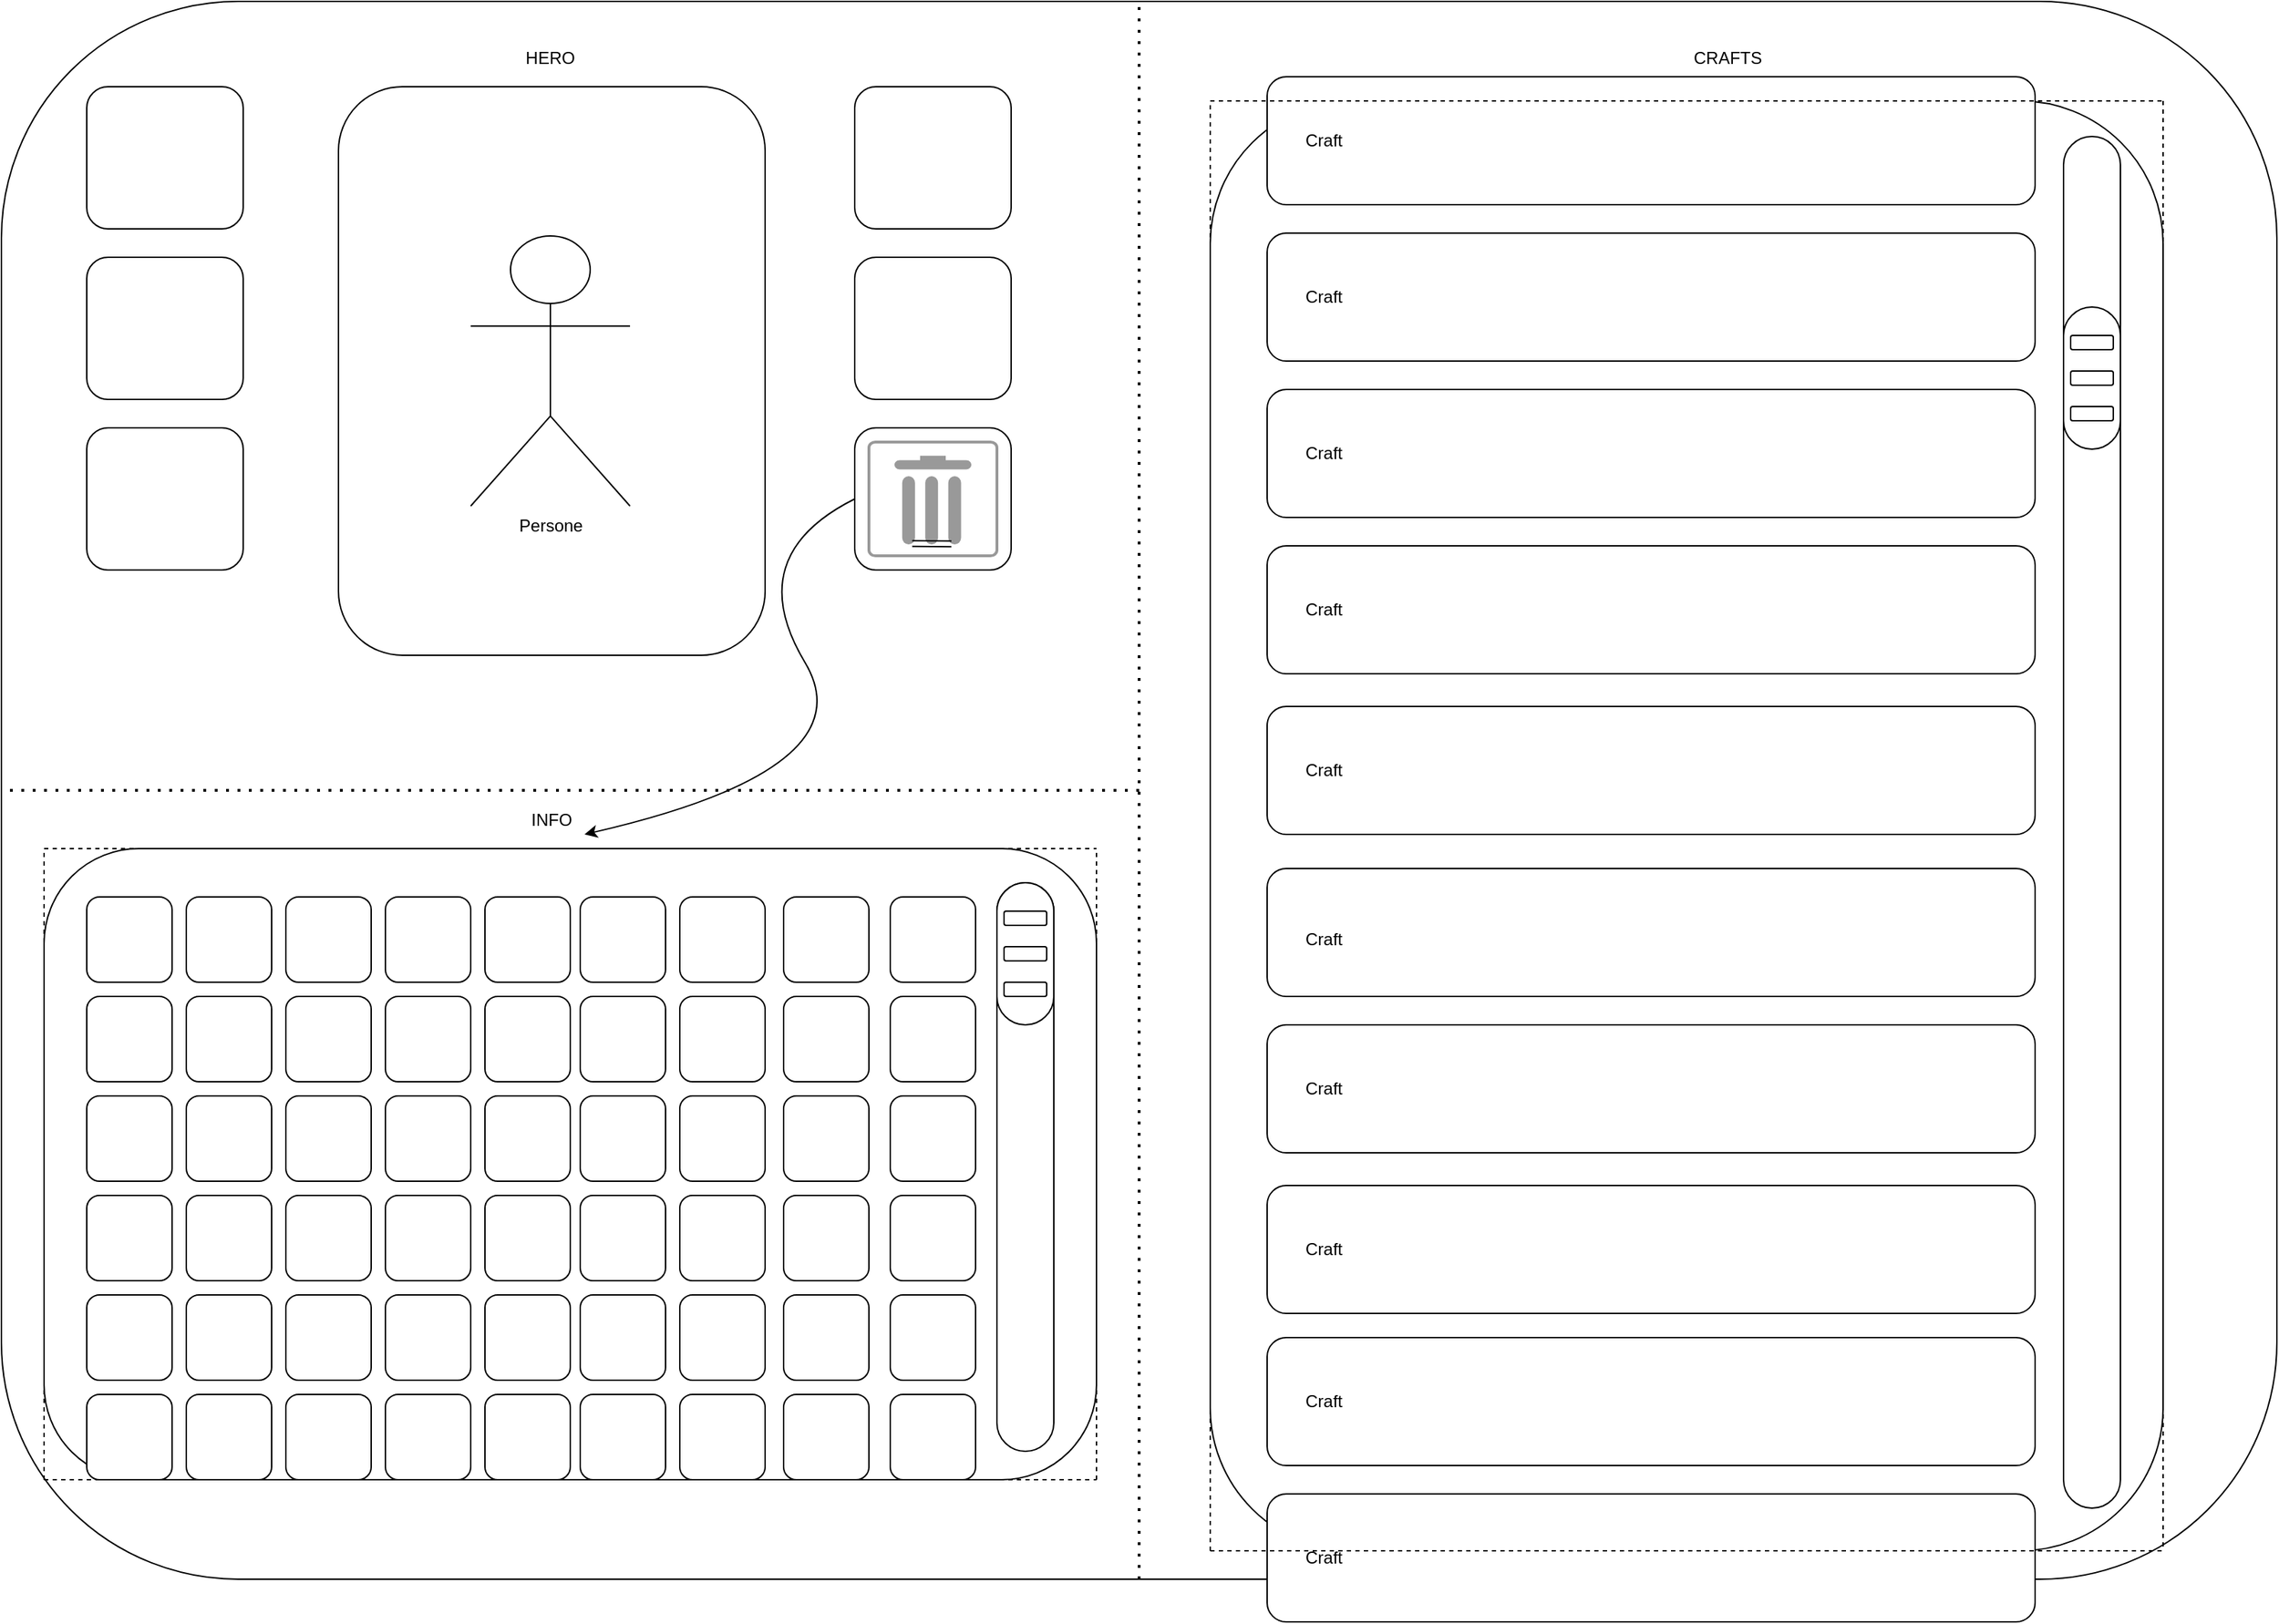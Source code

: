 <mxfile version="14.6.13" type="device"><diagram id="C5RBs43oDa-KdzZeNtuy" name="Page-1"><mxGraphModel dx="2797" dy="2417" grid="1" gridSize="10" guides="1" tooltips="1" connect="1" arrows="1" fold="1" page="1" pageScale="1" pageWidth="827" pageHeight="1169" math="0" shadow="0"><root><mxCell id="WIyWlLk6GJQsqaUBKTNV-0"/><mxCell id="WIyWlLk6GJQsqaUBKTNV-1" parent="WIyWlLk6GJQsqaUBKTNV-0"/><mxCell id="1b2RV-N5noB262CWPxJB-0" value="" style="rounded=1;whiteSpace=wrap;html=1;" parent="WIyWlLk6GJQsqaUBKTNV-1" vertex="1"><mxGeometry x="-800" y="-1160" width="1600" height="1110" as="geometry"/></mxCell><mxCell id="1b2RV-N5noB262CWPxJB-4" value="" style="endArrow=none;dashed=1;html=1;dashPattern=1 3;strokeWidth=2;entryX=0.5;entryY=0;entryDx=0;entryDy=0;exitX=0.5;exitY=1;exitDx=0;exitDy=0;" parent="WIyWlLk6GJQsqaUBKTNV-1" source="1b2RV-N5noB262CWPxJB-0" target="1b2RV-N5noB262CWPxJB-0" edge="1"><mxGeometry width="50" height="50" relative="1" as="geometry"><mxPoint x="90" y="-660" as="sourcePoint"/><mxPoint x="140" y="-710" as="targetPoint"/></mxGeometry></mxCell><mxCell id="1b2RV-N5noB262CWPxJB-9" value="" style="rounded=1;whiteSpace=wrap;html=1;" parent="WIyWlLk6GJQsqaUBKTNV-1" vertex="1"><mxGeometry x="-563" y="-1100" width="300" height="400" as="geometry"/></mxCell><mxCell id="1b2RV-N5noB262CWPxJB-10" value="" style="rounded=1;whiteSpace=wrap;html=1;" parent="WIyWlLk6GJQsqaUBKTNV-1" vertex="1"><mxGeometry x="-200" y="-1100" width="110" height="100" as="geometry"/></mxCell><mxCell id="1b2RV-N5noB262CWPxJB-11" value="" style="rounded=1;whiteSpace=wrap;html=1;" parent="WIyWlLk6GJQsqaUBKTNV-1" vertex="1"><mxGeometry x="-200" y="-980" width="110" height="100" as="geometry"/></mxCell><mxCell id="1b2RV-N5noB262CWPxJB-13" value="" style="rounded=1;whiteSpace=wrap;html=1;" parent="WIyWlLk6GJQsqaUBKTNV-1" vertex="1"><mxGeometry x="-740" y="-1100" width="110" height="100" as="geometry"/></mxCell><mxCell id="1b2RV-N5noB262CWPxJB-14" value="" style="rounded=1;whiteSpace=wrap;html=1;" parent="WIyWlLk6GJQsqaUBKTNV-1" vertex="1"><mxGeometry x="-740" y="-980" width="110" height="100" as="geometry"/></mxCell><mxCell id="1b2RV-N5noB262CWPxJB-15" value="" style="rounded=1;whiteSpace=wrap;html=1;" parent="WIyWlLk6GJQsqaUBKTNV-1" vertex="1"><mxGeometry x="-740" y="-860" width="110" height="100" as="geometry"/></mxCell><mxCell id="1b2RV-N5noB262CWPxJB-17" value="" style="rounded=1;whiteSpace=wrap;html=1;" parent="WIyWlLk6GJQsqaUBKTNV-1" vertex="1"><mxGeometry x="50" y="-1090" width="670" height="1020" as="geometry"/></mxCell><mxCell id="1b2RV-N5noB262CWPxJB-18" value="" style="endArrow=none;dashed=1;html=1;dashPattern=1 3;strokeWidth=2;entryX=0;entryY=0.5;entryDx=0;entryDy=0;" parent="WIyWlLk6GJQsqaUBKTNV-1" target="1b2RV-N5noB262CWPxJB-0" edge="1"><mxGeometry width="50" height="50" relative="1" as="geometry"><mxPoint y="-605" as="sourcePoint"/><mxPoint x="140" y="-710" as="targetPoint"/></mxGeometry></mxCell><mxCell id="1b2RV-N5noB262CWPxJB-21" value="" style="rounded=1;whiteSpace=wrap;html=1;arcSize=50;" parent="WIyWlLk6GJQsqaUBKTNV-1" vertex="1"><mxGeometry x="650" y="-1065" width="40" height="965" as="geometry"/></mxCell><mxCell id="1b2RV-N5noB262CWPxJB-24" value="" style="rounded=1;whiteSpace=wrap;html=1;" parent="WIyWlLk6GJQsqaUBKTNV-1" vertex="1"><mxGeometry x="90" y="-1107" width="540" height="90" as="geometry"/></mxCell><mxCell id="1b2RV-N5noB262CWPxJB-26" value="" style="rounded=1;whiteSpace=wrap;html=1;" parent="WIyWlLk6GJQsqaUBKTNV-1" vertex="1"><mxGeometry x="90" y="-997" width="540" height="90" as="geometry"/></mxCell><mxCell id="1b2RV-N5noB262CWPxJB-27" value="" style="rounded=1;whiteSpace=wrap;html=1;" parent="WIyWlLk6GJQsqaUBKTNV-1" vertex="1"><mxGeometry x="90" y="-887" width="540" height="90" as="geometry"/></mxCell><mxCell id="1b2RV-N5noB262CWPxJB-28" value="" style="rounded=1;whiteSpace=wrap;html=1;" parent="WIyWlLk6GJQsqaUBKTNV-1" vertex="1"><mxGeometry x="90" y="-777" width="540" height="90" as="geometry"/></mxCell><mxCell id="1b2RV-N5noB262CWPxJB-30" value="" style="endArrow=none;dashed=1;html=1;exitX=1;exitY=0;exitDx=0;exitDy=0;entryX=1;entryY=1;entryDx=0;entryDy=0;" parent="WIyWlLk6GJQsqaUBKTNV-1" source="1b2RV-N5noB262CWPxJB-17" target="1b2RV-N5noB262CWPxJB-17" edge="1"><mxGeometry width="50" height="50" relative="1" as="geometry"><mxPoint x="60" y="-680" as="sourcePoint"/><mxPoint x="720" y="-690" as="targetPoint"/></mxGeometry></mxCell><mxCell id="1b2RV-N5noB262CWPxJB-31" value="" style="endArrow=none;dashed=1;html=1;exitX=0;exitY=0;exitDx=0;exitDy=0;entryX=1;entryY=0;entryDx=0;entryDy=0;" parent="WIyWlLk6GJQsqaUBKTNV-1" source="1b2RV-N5noB262CWPxJB-17" target="1b2RV-N5noB262CWPxJB-17" edge="1"><mxGeometry width="50" height="50" relative="1" as="geometry"><mxPoint x="730" y="-1080" as="sourcePoint"/><mxPoint x="730" y="-680" as="targetPoint"/></mxGeometry></mxCell><mxCell id="1b2RV-N5noB262CWPxJB-32" value="" style="endArrow=none;dashed=1;html=1;exitX=0;exitY=1;exitDx=0;exitDy=0;entryX=0;entryY=0;entryDx=0;entryDy=0;" parent="WIyWlLk6GJQsqaUBKTNV-1" source="1b2RV-N5noB262CWPxJB-17" target="1b2RV-N5noB262CWPxJB-17" edge="1"><mxGeometry width="50" height="50" relative="1" as="geometry"><mxPoint x="60" y="-1080" as="sourcePoint"/><mxPoint x="730" y="-1080" as="targetPoint"/></mxGeometry></mxCell><mxCell id="1b2RV-N5noB262CWPxJB-43" value="" style="rounded=1;whiteSpace=wrap;html=1;arcSize=50;" parent="WIyWlLk6GJQsqaUBKTNV-1" vertex="1"><mxGeometry x="650" y="-945" width="40" height="100" as="geometry"/></mxCell><mxCell id="1b2RV-N5noB262CWPxJB-44" value="" style="rounded=1;whiteSpace=wrap;html=1;" parent="WIyWlLk6GJQsqaUBKTNV-1" vertex="1"><mxGeometry x="655" y="-925" width="30" height="10" as="geometry"/></mxCell><mxCell id="1b2RV-N5noB262CWPxJB-45" value="" style="rounded=1;whiteSpace=wrap;html=1;" parent="WIyWlLk6GJQsqaUBKTNV-1" vertex="1"><mxGeometry x="655" y="-900" width="30" height="10" as="geometry"/></mxCell><mxCell id="1b2RV-N5noB262CWPxJB-46" value="" style="rounded=1;whiteSpace=wrap;html=1;" parent="WIyWlLk6GJQsqaUBKTNV-1" vertex="1"><mxGeometry x="655" y="-875" width="30" height="10" as="geometry"/></mxCell><mxCell id="1b2RV-N5noB262CWPxJB-47" value="HERO" style="text;html=1;strokeColor=none;fillColor=none;align=center;verticalAlign=middle;whiteSpace=wrap;rounded=0;" parent="WIyWlLk6GJQsqaUBKTNV-1" vertex="1"><mxGeometry x="-434" y="-1130" width="40" height="20" as="geometry"/></mxCell><mxCell id="1b2RV-N5noB262CWPxJB-48" value="CRAFTS" style="text;html=1;strokeColor=none;fillColor=none;align=center;verticalAlign=middle;whiteSpace=wrap;rounded=0;" parent="WIyWlLk6GJQsqaUBKTNV-1" vertex="1"><mxGeometry x="386" y="-1130" width="56" height="20" as="geometry"/></mxCell><mxCell id="1b2RV-N5noB262CWPxJB-51" value="" style="curved=1;endArrow=classic;html=1;exitX=0;exitY=0.5;exitDx=0;exitDy=0;" parent="WIyWlLk6GJQsqaUBKTNV-1" edge="1"><mxGeometry width="50" height="50" relative="1" as="geometry"><mxPoint x="-200" y="-810" as="sourcePoint"/><mxPoint x="-390" y="-574" as="targetPoint"/><Array as="points"><mxPoint x="-280" y="-770"/><mxPoint x="-190" y="-620"/></Array></mxGeometry></mxCell><mxCell id="1b2RV-N5noB262CWPxJB-52" value="" style="rounded=1;whiteSpace=wrap;html=1;" parent="WIyWlLk6GJQsqaUBKTNV-1" vertex="1"><mxGeometry x="-770" y="-564" width="740" height="444" as="geometry"/></mxCell><mxCell id="1b2RV-N5noB262CWPxJB-53" value="" style="rounded=1;whiteSpace=wrap;html=1;" parent="WIyWlLk6GJQsqaUBKTNV-1" vertex="1"><mxGeometry x="-740" y="-530" width="60" height="60" as="geometry"/></mxCell><mxCell id="1b2RV-N5noB262CWPxJB-54" value="" style="rounded=1;whiteSpace=wrap;html=1;" parent="WIyWlLk6GJQsqaUBKTNV-1" vertex="1"><mxGeometry x="-670" y="-530" width="60" height="60" as="geometry"/></mxCell><mxCell id="1b2RV-N5noB262CWPxJB-55" value="" style="rounded=1;whiteSpace=wrap;html=1;" parent="WIyWlLk6GJQsqaUBKTNV-1" vertex="1"><mxGeometry x="-600" y="-530" width="60" height="60" as="geometry"/></mxCell><mxCell id="1b2RV-N5noB262CWPxJB-56" value="" style="rounded=1;whiteSpace=wrap;html=1;" parent="WIyWlLk6GJQsqaUBKTNV-1" vertex="1"><mxGeometry x="-530" y="-530" width="60" height="60" as="geometry"/></mxCell><mxCell id="1b2RV-N5noB262CWPxJB-68" value="" style="rounded=1;whiteSpace=wrap;html=1;" parent="WIyWlLk6GJQsqaUBKTNV-1" vertex="1"><mxGeometry x="-460" y="-530" width="60" height="60" as="geometry"/></mxCell><mxCell id="1b2RV-N5noB262CWPxJB-69" value="" style="rounded=1;whiteSpace=wrap;html=1;" parent="WIyWlLk6GJQsqaUBKTNV-1" vertex="1"><mxGeometry x="-393" y="-530" width="60" height="60" as="geometry"/></mxCell><mxCell id="1b2RV-N5noB262CWPxJB-70" value="" style="rounded=1;whiteSpace=wrap;html=1;" parent="WIyWlLk6GJQsqaUBKTNV-1" vertex="1"><mxGeometry x="-323" y="-530" width="60" height="60" as="geometry"/></mxCell><mxCell id="1b2RV-N5noB262CWPxJB-71" value="" style="rounded=1;whiteSpace=wrap;html=1;" parent="WIyWlLk6GJQsqaUBKTNV-1" vertex="1"><mxGeometry x="-250" y="-530" width="60" height="60" as="geometry"/></mxCell><mxCell id="1b2RV-N5noB262CWPxJB-72" value="" style="rounded=1;whiteSpace=wrap;html=1;" parent="WIyWlLk6GJQsqaUBKTNV-1" vertex="1"><mxGeometry x="-175" y="-530" width="60" height="60" as="geometry"/></mxCell><mxCell id="1b2RV-N5noB262CWPxJB-78" value="" style="rounded=1;whiteSpace=wrap;html=1;arcSize=50;" parent="WIyWlLk6GJQsqaUBKTNV-1" vertex="1"><mxGeometry x="-100" y="-540" width="40" height="400" as="geometry"/></mxCell><mxCell id="1b2RV-N5noB262CWPxJB-79" value="" style="rounded=1;whiteSpace=wrap;html=1;arcSize=50;" parent="WIyWlLk6GJQsqaUBKTNV-1" vertex="1"><mxGeometry x="-100" y="-540" width="40" height="100" as="geometry"/></mxCell><mxCell id="1b2RV-N5noB262CWPxJB-80" value="" style="rounded=1;whiteSpace=wrap;html=1;" parent="WIyWlLk6GJQsqaUBKTNV-1" vertex="1"><mxGeometry x="-95" y="-520" width="30" height="10" as="geometry"/></mxCell><mxCell id="1b2RV-N5noB262CWPxJB-81" value="" style="rounded=1;whiteSpace=wrap;html=1;" parent="WIyWlLk6GJQsqaUBKTNV-1" vertex="1"><mxGeometry x="-95" y="-495" width="30" height="10" as="geometry"/></mxCell><mxCell id="1b2RV-N5noB262CWPxJB-82" value="" style="rounded=1;whiteSpace=wrap;html=1;" parent="WIyWlLk6GJQsqaUBKTNV-1" vertex="1"><mxGeometry x="-95" y="-470" width="30" height="10" as="geometry"/></mxCell><mxCell id="1b2RV-N5noB262CWPxJB-84" value="" style="rounded=1;whiteSpace=wrap;html=1;" parent="WIyWlLk6GJQsqaUBKTNV-1" vertex="1"><mxGeometry x="-200" y="-860" width="110" height="100" as="geometry"/></mxCell><mxCell id="1b2RV-N5noB262CWPxJB-85" value="" style="strokeColor=#999999;verticalLabelPosition=bottom;shadow=0;dashed=0;verticalAlign=top;strokeWidth=2;html=1;shape=mxgraph.mockup.misc.trashcanIcon;" parent="WIyWlLk6GJQsqaUBKTNV-1" vertex="1"><mxGeometry x="-190" y="-850" width="90" height="80" as="geometry"/></mxCell><mxCell id="1b2RV-N5noB262CWPxJB-86" value="" style="shape=link;html=1;exitX=0.338;exitY=0.892;exitDx=0;exitDy=0;exitPerimeter=0;entryX=0.644;entryY=0.895;entryDx=0;entryDy=0;entryPerimeter=0;" parent="WIyWlLk6GJQsqaUBKTNV-1" source="1b2RV-N5noB262CWPxJB-85" target="1b2RV-N5noB262CWPxJB-85" edge="1"><mxGeometry width="100" relative="1" as="geometry"><mxPoint x="-165" y="-777" as="sourcePoint"/><mxPoint x="-65" y="-777" as="targetPoint"/></mxGeometry></mxCell><mxCell id="1b2RV-N5noB262CWPxJB-87" value="" style="rounded=1;whiteSpace=wrap;html=1;" parent="WIyWlLk6GJQsqaUBKTNV-1" vertex="1"><mxGeometry x="-740" y="-460" width="60" height="60" as="geometry"/></mxCell><mxCell id="1b2RV-N5noB262CWPxJB-88" value="" style="rounded=1;whiteSpace=wrap;html=1;" parent="WIyWlLk6GJQsqaUBKTNV-1" vertex="1"><mxGeometry x="-670" y="-460" width="60" height="60" as="geometry"/></mxCell><mxCell id="1b2RV-N5noB262CWPxJB-89" value="" style="rounded=1;whiteSpace=wrap;html=1;" parent="WIyWlLk6GJQsqaUBKTNV-1" vertex="1"><mxGeometry x="-600" y="-460" width="60" height="60" as="geometry"/></mxCell><mxCell id="1b2RV-N5noB262CWPxJB-90" value="" style="rounded=1;whiteSpace=wrap;html=1;" parent="WIyWlLk6GJQsqaUBKTNV-1" vertex="1"><mxGeometry x="-530" y="-460" width="60" height="60" as="geometry"/></mxCell><mxCell id="1b2RV-N5noB262CWPxJB-91" value="" style="rounded=1;whiteSpace=wrap;html=1;" parent="WIyWlLk6GJQsqaUBKTNV-1" vertex="1"><mxGeometry x="-460" y="-460" width="60" height="60" as="geometry"/></mxCell><mxCell id="1b2RV-N5noB262CWPxJB-92" value="" style="rounded=1;whiteSpace=wrap;html=1;" parent="WIyWlLk6GJQsqaUBKTNV-1" vertex="1"><mxGeometry x="-393" y="-460" width="60" height="60" as="geometry"/></mxCell><mxCell id="1b2RV-N5noB262CWPxJB-93" value="" style="rounded=1;whiteSpace=wrap;html=1;" parent="WIyWlLk6GJQsqaUBKTNV-1" vertex="1"><mxGeometry x="-323" y="-460" width="60" height="60" as="geometry"/></mxCell><mxCell id="1b2RV-N5noB262CWPxJB-94" value="" style="rounded=1;whiteSpace=wrap;html=1;" parent="WIyWlLk6GJQsqaUBKTNV-1" vertex="1"><mxGeometry x="-250" y="-460" width="60" height="60" as="geometry"/></mxCell><mxCell id="1b2RV-N5noB262CWPxJB-95" value="" style="rounded=1;whiteSpace=wrap;html=1;" parent="WIyWlLk6GJQsqaUBKTNV-1" vertex="1"><mxGeometry x="-175" y="-460" width="60" height="60" as="geometry"/></mxCell><mxCell id="1b2RV-N5noB262CWPxJB-96" value="" style="rounded=1;whiteSpace=wrap;html=1;" parent="WIyWlLk6GJQsqaUBKTNV-1" vertex="1"><mxGeometry x="-740" y="-390" width="60" height="60" as="geometry"/></mxCell><mxCell id="1b2RV-N5noB262CWPxJB-97" value="" style="rounded=1;whiteSpace=wrap;html=1;" parent="WIyWlLk6GJQsqaUBKTNV-1" vertex="1"><mxGeometry x="-670" y="-390" width="60" height="60" as="geometry"/></mxCell><mxCell id="1b2RV-N5noB262CWPxJB-98" value="" style="rounded=1;whiteSpace=wrap;html=1;" parent="WIyWlLk6GJQsqaUBKTNV-1" vertex="1"><mxGeometry x="-600" y="-390" width="60" height="60" as="geometry"/></mxCell><mxCell id="1b2RV-N5noB262CWPxJB-99" value="" style="rounded=1;whiteSpace=wrap;html=1;" parent="WIyWlLk6GJQsqaUBKTNV-1" vertex="1"><mxGeometry x="-530" y="-390" width="60" height="60" as="geometry"/></mxCell><mxCell id="1b2RV-N5noB262CWPxJB-100" value="" style="rounded=1;whiteSpace=wrap;html=1;" parent="WIyWlLk6GJQsqaUBKTNV-1" vertex="1"><mxGeometry x="-460" y="-390" width="60" height="60" as="geometry"/></mxCell><mxCell id="1b2RV-N5noB262CWPxJB-101" value="" style="rounded=1;whiteSpace=wrap;html=1;" parent="WIyWlLk6GJQsqaUBKTNV-1" vertex="1"><mxGeometry x="-393" y="-390" width="60" height="60" as="geometry"/></mxCell><mxCell id="1b2RV-N5noB262CWPxJB-102" value="" style="rounded=1;whiteSpace=wrap;html=1;" parent="WIyWlLk6GJQsqaUBKTNV-1" vertex="1"><mxGeometry x="-323" y="-390" width="60" height="60" as="geometry"/></mxCell><mxCell id="1b2RV-N5noB262CWPxJB-103" value="" style="rounded=1;whiteSpace=wrap;html=1;" parent="WIyWlLk6GJQsqaUBKTNV-1" vertex="1"><mxGeometry x="-250" y="-390" width="60" height="60" as="geometry"/></mxCell><mxCell id="1b2RV-N5noB262CWPxJB-104" value="" style="rounded=1;whiteSpace=wrap;html=1;" parent="WIyWlLk6GJQsqaUBKTNV-1" vertex="1"><mxGeometry x="-175" y="-390" width="60" height="60" as="geometry"/></mxCell><mxCell id="1b2RV-N5noB262CWPxJB-105" value="" style="rounded=1;whiteSpace=wrap;html=1;" parent="WIyWlLk6GJQsqaUBKTNV-1" vertex="1"><mxGeometry x="-740" y="-320" width="60" height="60" as="geometry"/></mxCell><mxCell id="1b2RV-N5noB262CWPxJB-106" value="" style="rounded=1;whiteSpace=wrap;html=1;" parent="WIyWlLk6GJQsqaUBKTNV-1" vertex="1"><mxGeometry x="-670" y="-320" width="60" height="60" as="geometry"/></mxCell><mxCell id="1b2RV-N5noB262CWPxJB-107" value="" style="rounded=1;whiteSpace=wrap;html=1;" parent="WIyWlLk6GJQsqaUBKTNV-1" vertex="1"><mxGeometry x="-600" y="-320" width="60" height="60" as="geometry"/></mxCell><mxCell id="1b2RV-N5noB262CWPxJB-108" value="" style="rounded=1;whiteSpace=wrap;html=1;" parent="WIyWlLk6GJQsqaUBKTNV-1" vertex="1"><mxGeometry x="-530" y="-320" width="60" height="60" as="geometry"/></mxCell><mxCell id="1b2RV-N5noB262CWPxJB-109" value="" style="rounded=1;whiteSpace=wrap;html=1;" parent="WIyWlLk6GJQsqaUBKTNV-1" vertex="1"><mxGeometry x="-460" y="-320" width="60" height="60" as="geometry"/></mxCell><mxCell id="1b2RV-N5noB262CWPxJB-110" value="" style="rounded=1;whiteSpace=wrap;html=1;" parent="WIyWlLk6GJQsqaUBKTNV-1" vertex="1"><mxGeometry x="-393" y="-320" width="60" height="60" as="geometry"/></mxCell><mxCell id="1b2RV-N5noB262CWPxJB-111" value="" style="rounded=1;whiteSpace=wrap;html=1;" parent="WIyWlLk6GJQsqaUBKTNV-1" vertex="1"><mxGeometry x="-323" y="-320" width="60" height="60" as="geometry"/></mxCell><mxCell id="1b2RV-N5noB262CWPxJB-112" value="" style="rounded=1;whiteSpace=wrap;html=1;" parent="WIyWlLk6GJQsqaUBKTNV-1" vertex="1"><mxGeometry x="-250" y="-320" width="60" height="60" as="geometry"/></mxCell><mxCell id="1b2RV-N5noB262CWPxJB-113" value="" style="rounded=1;whiteSpace=wrap;html=1;" parent="WIyWlLk6GJQsqaUBKTNV-1" vertex="1"><mxGeometry x="-175" y="-320" width="60" height="60" as="geometry"/></mxCell><mxCell id="1b2RV-N5noB262CWPxJB-114" value="" style="rounded=1;whiteSpace=wrap;html=1;" parent="WIyWlLk6GJQsqaUBKTNV-1" vertex="1"><mxGeometry x="-740" y="-250" width="60" height="60" as="geometry"/></mxCell><mxCell id="1b2RV-N5noB262CWPxJB-115" value="" style="rounded=1;whiteSpace=wrap;html=1;" parent="WIyWlLk6GJQsqaUBKTNV-1" vertex="1"><mxGeometry x="-670" y="-250" width="60" height="60" as="geometry"/></mxCell><mxCell id="1b2RV-N5noB262CWPxJB-116" value="" style="rounded=1;whiteSpace=wrap;html=1;" parent="WIyWlLk6GJQsqaUBKTNV-1" vertex="1"><mxGeometry x="-600" y="-250" width="60" height="60" as="geometry"/></mxCell><mxCell id="1b2RV-N5noB262CWPxJB-117" value="" style="rounded=1;whiteSpace=wrap;html=1;" parent="WIyWlLk6GJQsqaUBKTNV-1" vertex="1"><mxGeometry x="-530" y="-250" width="60" height="60" as="geometry"/></mxCell><mxCell id="1b2RV-N5noB262CWPxJB-118" value="" style="rounded=1;whiteSpace=wrap;html=1;" parent="WIyWlLk6GJQsqaUBKTNV-1" vertex="1"><mxGeometry x="-460" y="-250" width="60" height="60" as="geometry"/></mxCell><mxCell id="1b2RV-N5noB262CWPxJB-119" value="" style="rounded=1;whiteSpace=wrap;html=1;" parent="WIyWlLk6GJQsqaUBKTNV-1" vertex="1"><mxGeometry x="-393" y="-250" width="60" height="60" as="geometry"/></mxCell><mxCell id="1b2RV-N5noB262CWPxJB-120" value="" style="rounded=1;whiteSpace=wrap;html=1;" parent="WIyWlLk6GJQsqaUBKTNV-1" vertex="1"><mxGeometry x="-323" y="-250" width="60" height="60" as="geometry"/></mxCell><mxCell id="1b2RV-N5noB262CWPxJB-121" value="" style="rounded=1;whiteSpace=wrap;html=1;" parent="WIyWlLk6GJQsqaUBKTNV-1" vertex="1"><mxGeometry x="-250" y="-250" width="60" height="60" as="geometry"/></mxCell><mxCell id="1b2RV-N5noB262CWPxJB-122" value="" style="rounded=1;whiteSpace=wrap;html=1;" parent="WIyWlLk6GJQsqaUBKTNV-1" vertex="1"><mxGeometry x="-175" y="-250" width="60" height="60" as="geometry"/></mxCell><mxCell id="1b2RV-N5noB262CWPxJB-132" value="" style="rounded=1;whiteSpace=wrap;html=1;" parent="WIyWlLk6GJQsqaUBKTNV-1" vertex="1"><mxGeometry x="-740" y="-180" width="60" height="60" as="geometry"/></mxCell><mxCell id="1b2RV-N5noB262CWPxJB-133" value="" style="rounded=1;whiteSpace=wrap;html=1;" parent="WIyWlLk6GJQsqaUBKTNV-1" vertex="1"><mxGeometry x="-670" y="-180" width="60" height="60" as="geometry"/></mxCell><mxCell id="1b2RV-N5noB262CWPxJB-134" value="" style="rounded=1;whiteSpace=wrap;html=1;" parent="WIyWlLk6GJQsqaUBKTNV-1" vertex="1"><mxGeometry x="-600" y="-180" width="60" height="60" as="geometry"/></mxCell><mxCell id="1b2RV-N5noB262CWPxJB-135" value="" style="rounded=1;whiteSpace=wrap;html=1;" parent="WIyWlLk6GJQsqaUBKTNV-1" vertex="1"><mxGeometry x="-530" y="-180" width="60" height="60" as="geometry"/></mxCell><mxCell id="1b2RV-N5noB262CWPxJB-136" value="" style="rounded=1;whiteSpace=wrap;html=1;" parent="WIyWlLk6GJQsqaUBKTNV-1" vertex="1"><mxGeometry x="-460" y="-180" width="60" height="60" as="geometry"/></mxCell><mxCell id="1b2RV-N5noB262CWPxJB-137" value="" style="rounded=1;whiteSpace=wrap;html=1;" parent="WIyWlLk6GJQsqaUBKTNV-1" vertex="1"><mxGeometry x="-393" y="-180" width="60" height="60" as="geometry"/></mxCell><mxCell id="1b2RV-N5noB262CWPxJB-138" value="" style="rounded=1;whiteSpace=wrap;html=1;" parent="WIyWlLk6GJQsqaUBKTNV-1" vertex="1"><mxGeometry x="-323" y="-180" width="60" height="60" as="geometry"/></mxCell><mxCell id="1b2RV-N5noB262CWPxJB-139" value="" style="rounded=1;whiteSpace=wrap;html=1;" parent="WIyWlLk6GJQsqaUBKTNV-1" vertex="1"><mxGeometry x="-250" y="-180" width="60" height="60" as="geometry"/></mxCell><mxCell id="1b2RV-N5noB262CWPxJB-140" value="" style="rounded=1;whiteSpace=wrap;html=1;" parent="WIyWlLk6GJQsqaUBKTNV-1" vertex="1"><mxGeometry x="-175" y="-180" width="60" height="60" as="geometry"/></mxCell><mxCell id="1b2RV-N5noB262CWPxJB-151" value="" style="endArrow=none;dashed=1;html=1;exitX=0;exitY=0;exitDx=0;exitDy=0;entryX=1;entryY=0;entryDx=0;entryDy=0;" parent="WIyWlLk6GJQsqaUBKTNV-1" source="1b2RV-N5noB262CWPxJB-52" target="1b2RV-N5noB262CWPxJB-52" edge="1"><mxGeometry width="50" height="50" relative="1" as="geometry"><mxPoint x="60" y="-680" as="sourcePoint"/><mxPoint x="730" y="-680" as="targetPoint"/></mxGeometry></mxCell><mxCell id="1b2RV-N5noB262CWPxJB-152" value="" style="endArrow=none;dashed=1;html=1;exitX=0;exitY=1;exitDx=0;exitDy=0;entryX=1;entryY=1;entryDx=0;entryDy=0;" parent="WIyWlLk6GJQsqaUBKTNV-1" source="1b2RV-N5noB262CWPxJB-52" target="1b2RV-N5noB262CWPxJB-52" edge="1"><mxGeometry width="50" height="50" relative="1" as="geometry"><mxPoint x="-760" y="-554" as="sourcePoint"/><mxPoint x="-20" y="-554" as="targetPoint"/></mxGeometry></mxCell><mxCell id="1b2RV-N5noB262CWPxJB-153" value="" style="endArrow=none;dashed=1;html=1;exitX=1;exitY=1;exitDx=0;exitDy=0;entryX=1;entryY=0;entryDx=0;entryDy=0;" parent="WIyWlLk6GJQsqaUBKTNV-1" source="1b2RV-N5noB262CWPxJB-52" target="1b2RV-N5noB262CWPxJB-52" edge="1"><mxGeometry width="50" height="50" relative="1" as="geometry"><mxPoint x="-760" y="-110" as="sourcePoint"/><mxPoint x="-20" y="-110" as="targetPoint"/></mxGeometry></mxCell><mxCell id="1b2RV-N5noB262CWPxJB-154" value="" style="endArrow=none;dashed=1;html=1;exitX=0;exitY=1;exitDx=0;exitDy=0;entryX=0;entryY=0;entryDx=0;entryDy=0;" parent="WIyWlLk6GJQsqaUBKTNV-1" source="1b2RV-N5noB262CWPxJB-52" target="1b2RV-N5noB262CWPxJB-52" edge="1"><mxGeometry width="50" height="50" relative="1" as="geometry"><mxPoint x="-20" y="-110" as="sourcePoint"/><mxPoint x="-20" y="-554" as="targetPoint"/></mxGeometry></mxCell><mxCell id="1b2RV-N5noB262CWPxJB-155" value="INFO" style="text;html=1;strokeColor=none;fillColor=none;align=center;verticalAlign=middle;whiteSpace=wrap;rounded=0;" parent="WIyWlLk6GJQsqaUBKTNV-1" vertex="1"><mxGeometry x="-433" y="-594" width="40" height="20" as="geometry"/></mxCell><mxCell id="1b2RV-N5noB262CWPxJB-185" value="Persone" style="shape=umlActor;verticalLabelPosition=bottom;verticalAlign=top;html=1;outlineConnect=0;" parent="WIyWlLk6GJQsqaUBKTNV-1" vertex="1"><mxGeometry x="-470" y="-995" width="112" height="190" as="geometry"/></mxCell><mxCell id="ITwIqNTi8rlhxjgaXtdL-0" value="" style="rounded=1;whiteSpace=wrap;html=1;" vertex="1" parent="WIyWlLk6GJQsqaUBKTNV-1"><mxGeometry x="90" y="-664" width="540" height="90" as="geometry"/></mxCell><mxCell id="ITwIqNTi8rlhxjgaXtdL-1" value="" style="rounded=1;whiteSpace=wrap;html=1;" vertex="1" parent="WIyWlLk6GJQsqaUBKTNV-1"><mxGeometry x="90" y="-550" width="540" height="90" as="geometry"/></mxCell><mxCell id="ITwIqNTi8rlhxjgaXtdL-2" value="" style="rounded=1;whiteSpace=wrap;html=1;" vertex="1" parent="WIyWlLk6GJQsqaUBKTNV-1"><mxGeometry x="90" y="-440" width="540" height="90" as="geometry"/></mxCell><mxCell id="ITwIqNTi8rlhxjgaXtdL-3" value="" style="rounded=1;whiteSpace=wrap;html=1;" vertex="1" parent="WIyWlLk6GJQsqaUBKTNV-1"><mxGeometry x="90" y="-327" width="540" height="90" as="geometry"/></mxCell><mxCell id="ITwIqNTi8rlhxjgaXtdL-4" value="" style="rounded=1;whiteSpace=wrap;html=1;" vertex="1" parent="WIyWlLk6GJQsqaUBKTNV-1"><mxGeometry x="90" y="-220" width="540" height="90" as="geometry"/></mxCell><mxCell id="ITwIqNTi8rlhxjgaXtdL-5" value="" style="rounded=1;whiteSpace=wrap;html=1;" vertex="1" parent="WIyWlLk6GJQsqaUBKTNV-1"><mxGeometry x="90" y="-110" width="540" height="90" as="geometry"/></mxCell><mxCell id="1b2RV-N5noB262CWPxJB-29" value="" style="endArrow=none;dashed=1;html=1;exitX=0;exitY=1;exitDx=0;exitDy=0;entryX=1;entryY=1;entryDx=0;entryDy=0;" parent="WIyWlLk6GJQsqaUBKTNV-1" source="1b2RV-N5noB262CWPxJB-17" target="1b2RV-N5noB262CWPxJB-17" edge="1"><mxGeometry width="50" height="50" relative="1" as="geometry"><mxPoint x="90" y="-660" as="sourcePoint"/><mxPoint x="720" y="-690" as="targetPoint"/></mxGeometry></mxCell><mxCell id="ITwIqNTi8rlhxjgaXtdL-7" value="Craft" style="text;html=1;strokeColor=none;fillColor=none;align=center;verticalAlign=middle;whiteSpace=wrap;rounded=0;" vertex="1" parent="WIyWlLk6GJQsqaUBKTNV-1"><mxGeometry x="110" y="-1072" width="40" height="20" as="geometry"/></mxCell><mxCell id="ITwIqNTi8rlhxjgaXtdL-8" value="Craft" style="text;html=1;strokeColor=none;fillColor=none;align=center;verticalAlign=middle;whiteSpace=wrap;rounded=0;" vertex="1" parent="WIyWlLk6GJQsqaUBKTNV-1"><mxGeometry x="110" y="-962" width="40" height="20" as="geometry"/></mxCell><mxCell id="ITwIqNTi8rlhxjgaXtdL-9" value="Craft" style="text;html=1;strokeColor=none;fillColor=none;align=center;verticalAlign=middle;whiteSpace=wrap;rounded=0;" vertex="1" parent="WIyWlLk6GJQsqaUBKTNV-1"><mxGeometry x="110" y="-742" width="40" height="20" as="geometry"/></mxCell><mxCell id="ITwIqNTi8rlhxjgaXtdL-10" value="Craft" style="text;html=1;strokeColor=none;fillColor=none;align=center;verticalAlign=middle;whiteSpace=wrap;rounded=0;" vertex="1" parent="WIyWlLk6GJQsqaUBKTNV-1"><mxGeometry x="110" y="-852" width="40" height="20" as="geometry"/></mxCell><mxCell id="ITwIqNTi8rlhxjgaXtdL-11" value="Craft" style="text;html=1;strokeColor=none;fillColor=none;align=center;verticalAlign=middle;whiteSpace=wrap;rounded=0;" vertex="1" parent="WIyWlLk6GJQsqaUBKTNV-1"><mxGeometry x="110" y="-629" width="40" height="20" as="geometry"/></mxCell><mxCell id="ITwIqNTi8rlhxjgaXtdL-12" value="Craft" style="text;html=1;strokeColor=none;fillColor=none;align=center;verticalAlign=middle;whiteSpace=wrap;rounded=0;" vertex="1" parent="WIyWlLk6GJQsqaUBKTNV-1"><mxGeometry x="110" y="-510" width="40" height="20" as="geometry"/></mxCell><mxCell id="ITwIqNTi8rlhxjgaXtdL-13" value="Craft" style="text;html=1;strokeColor=none;fillColor=none;align=center;verticalAlign=middle;whiteSpace=wrap;rounded=0;" vertex="1" parent="WIyWlLk6GJQsqaUBKTNV-1"><mxGeometry x="110" y="-405" width="40" height="20" as="geometry"/></mxCell><mxCell id="ITwIqNTi8rlhxjgaXtdL-14" value="Craft" style="text;html=1;strokeColor=none;fillColor=none;align=center;verticalAlign=middle;whiteSpace=wrap;rounded=0;" vertex="1" parent="WIyWlLk6GJQsqaUBKTNV-1"><mxGeometry x="110" y="-292" width="40" height="20" as="geometry"/></mxCell><mxCell id="ITwIqNTi8rlhxjgaXtdL-15" value="Craft" style="text;html=1;strokeColor=none;fillColor=none;align=center;verticalAlign=middle;whiteSpace=wrap;rounded=0;" vertex="1" parent="WIyWlLk6GJQsqaUBKTNV-1"><mxGeometry x="110" y="-185" width="40" height="20" as="geometry"/></mxCell><mxCell id="ITwIqNTi8rlhxjgaXtdL-16" value="Craft" style="text;html=1;strokeColor=none;fillColor=none;align=center;verticalAlign=middle;whiteSpace=wrap;rounded=0;" vertex="1" parent="WIyWlLk6GJQsqaUBKTNV-1"><mxGeometry x="110" y="-75" width="40" height="20" as="geometry"/></mxCell></root></mxGraphModel></diagram></mxfile>